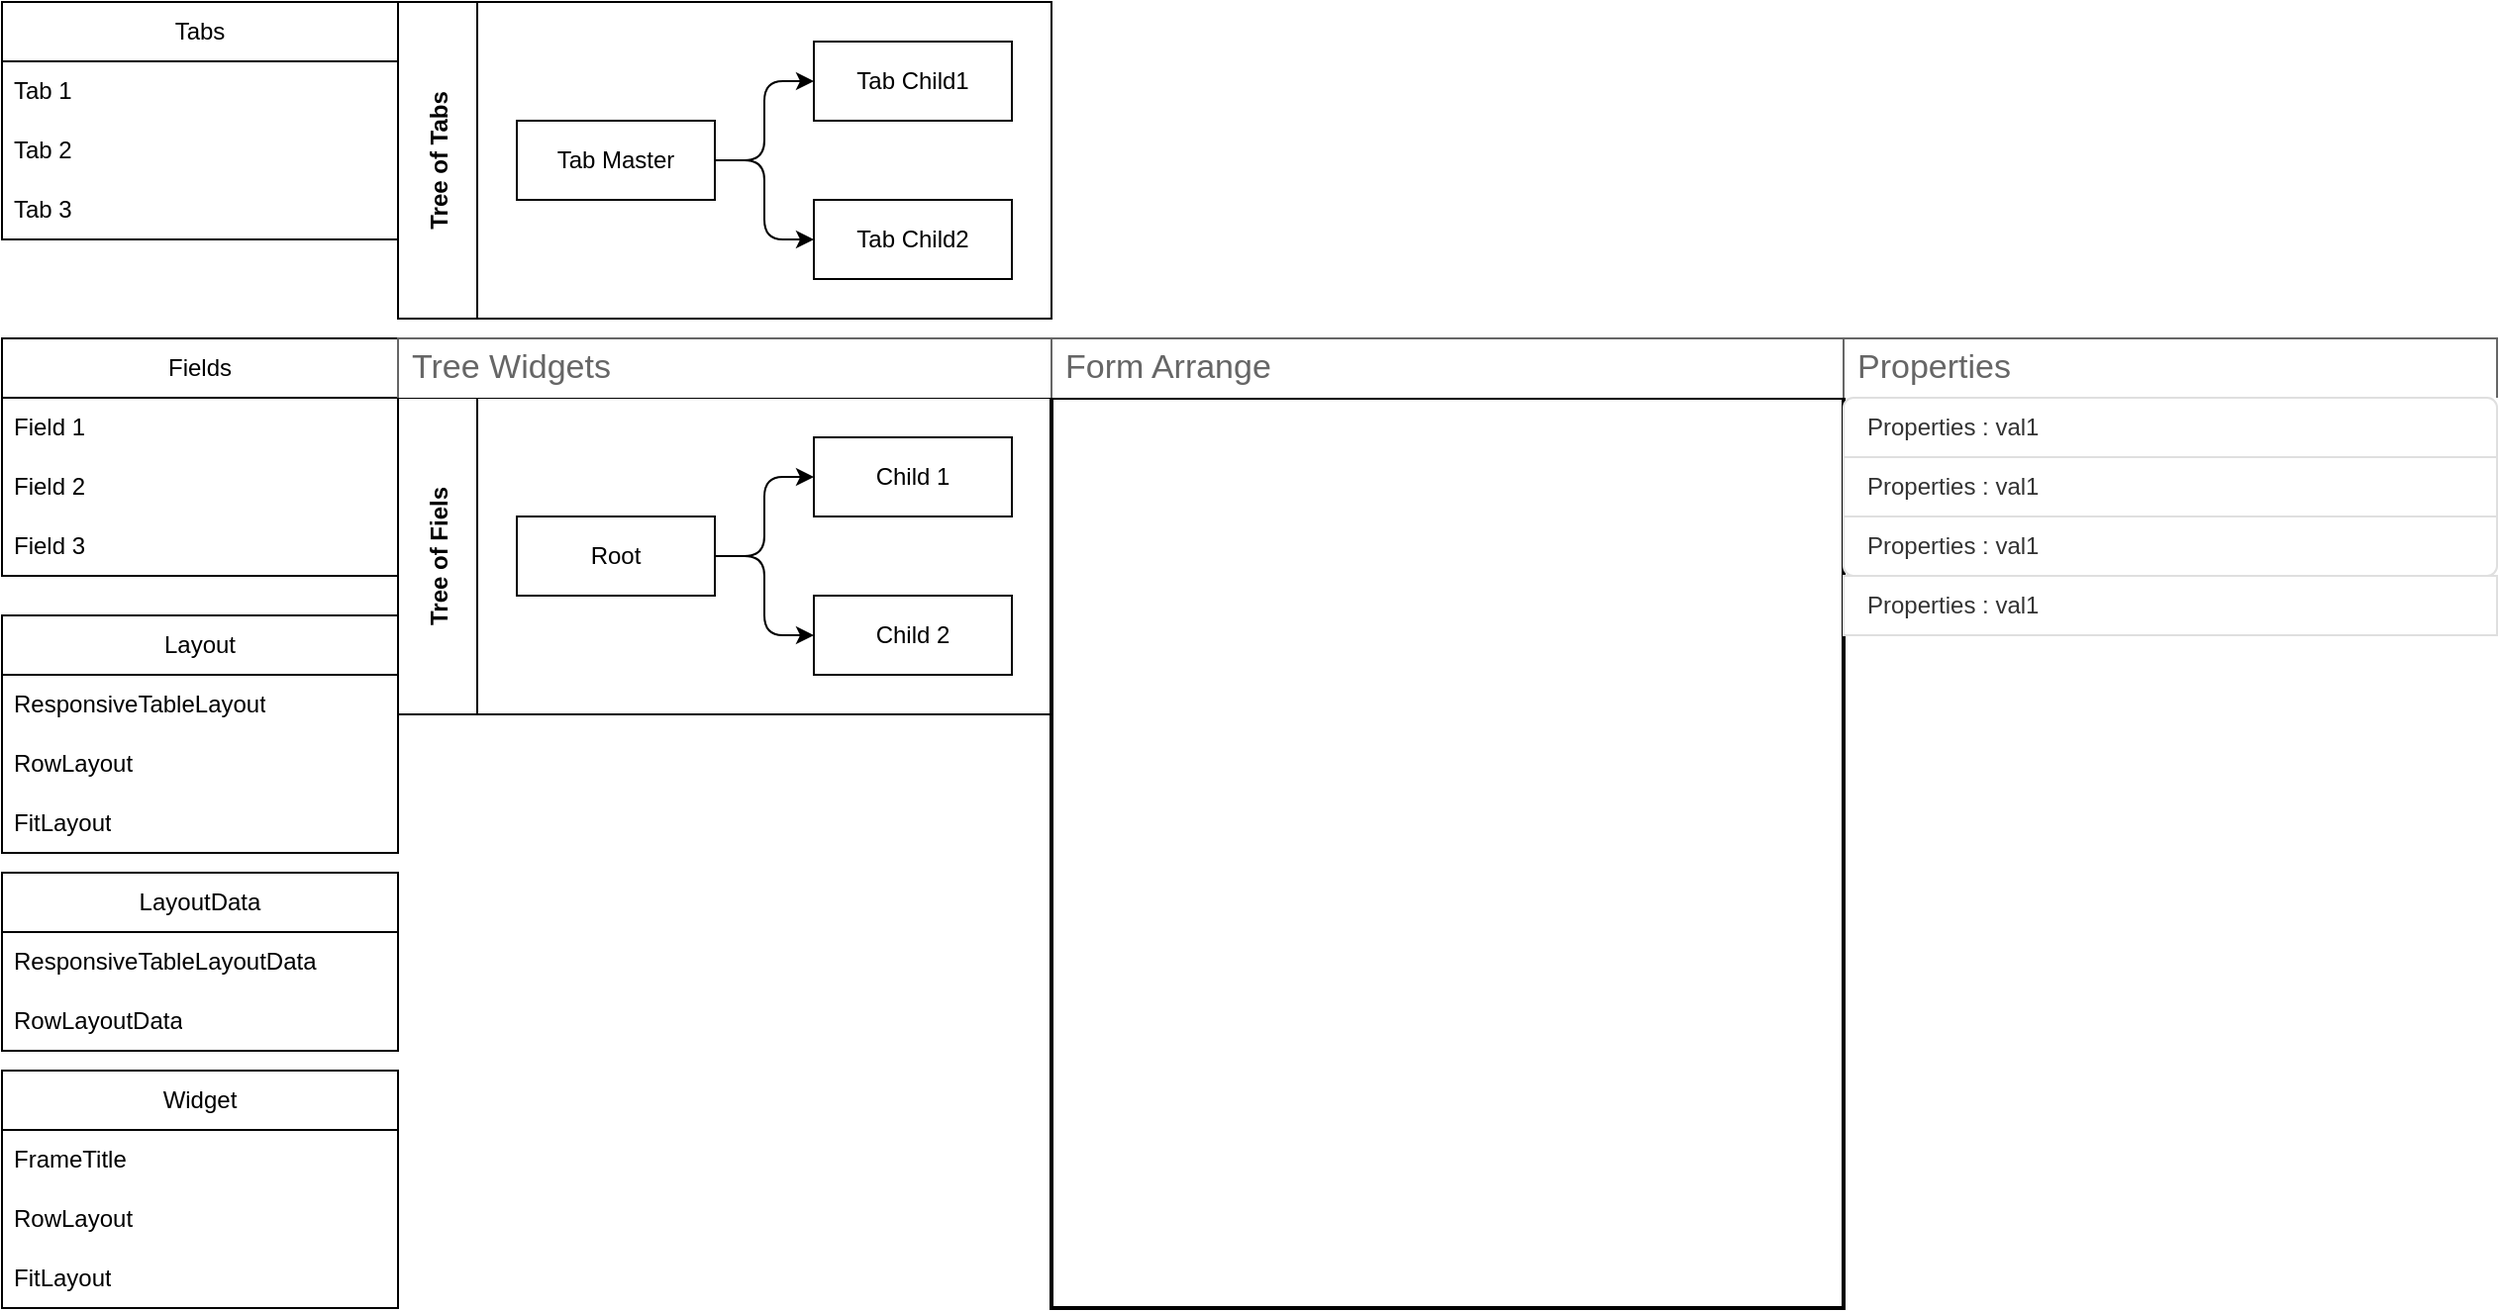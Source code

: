 <mxfile version="24.7.5">
  <diagram name="Page-1" id="AOaJTaYmMQ6F8MS_9Mjl">
    <mxGraphModel dx="1098" dy="1920" grid="1" gridSize="10" guides="1" tooltips="1" connect="1" arrows="1" fold="1" page="1" pageScale="1" pageWidth="850" pageHeight="1100" math="0" shadow="0">
      <root>
        <mxCell id="0" />
        <mxCell id="1" parent="0" />
        <mxCell id="hlOnJKXjmQXrgyuh85rJ-4" value="" style="rounded=0;whiteSpace=wrap;html=1;fillColor=none;strokeColor=#000000;strokeWidth=2;" parent="1" vertex="1">
          <mxGeometry x="640" y="190" width="400" height="460" as="geometry" />
        </mxCell>
        <mxCell id="hlOnJKXjmQXrgyuh85rJ-5" value="Fields" style="swimlane;fontStyle=0;childLayout=stackLayout;horizontal=1;startSize=30;horizontalStack=0;resizeParent=1;resizeParentMax=0;resizeLast=0;collapsible=1;marginBottom=0;whiteSpace=wrap;html=1;" parent="1" vertex="1">
          <mxGeometry x="110" y="160" width="200" height="120" as="geometry" />
        </mxCell>
        <mxCell id="hlOnJKXjmQXrgyuh85rJ-6" value="Field 1" style="text;strokeColor=none;fillColor=none;align=left;verticalAlign=middle;spacingLeft=4;spacingRight=4;overflow=hidden;points=[[0,0.5],[1,0.5]];portConstraint=eastwest;rotatable=0;whiteSpace=wrap;html=1;" parent="hlOnJKXjmQXrgyuh85rJ-5" vertex="1">
          <mxGeometry y="30" width="200" height="30" as="geometry" />
        </mxCell>
        <mxCell id="hlOnJKXjmQXrgyuh85rJ-7" value="Field 2" style="text;strokeColor=none;fillColor=none;align=left;verticalAlign=middle;spacingLeft=4;spacingRight=4;overflow=hidden;points=[[0,0.5],[1,0.5]];portConstraint=eastwest;rotatable=0;whiteSpace=wrap;html=1;" parent="hlOnJKXjmQXrgyuh85rJ-5" vertex="1">
          <mxGeometry y="60" width="200" height="30" as="geometry" />
        </mxCell>
        <mxCell id="hlOnJKXjmQXrgyuh85rJ-8" value="Field 3" style="text;strokeColor=none;fillColor=none;align=left;verticalAlign=middle;spacingLeft=4;spacingRight=4;overflow=hidden;points=[[0,0.5],[1,0.5]];portConstraint=eastwest;rotatable=0;whiteSpace=wrap;html=1;" parent="hlOnJKXjmQXrgyuh85rJ-5" vertex="1">
          <mxGeometry y="90" width="200" height="30" as="geometry" />
        </mxCell>
        <mxCell id="hlOnJKXjmQXrgyuh85rJ-9" value="Layout" style="swimlane;fontStyle=0;childLayout=stackLayout;horizontal=1;startSize=30;horizontalStack=0;resizeParent=1;resizeParentMax=0;resizeLast=0;collapsible=1;marginBottom=0;whiteSpace=wrap;html=1;" parent="1" vertex="1">
          <mxGeometry x="110" y="300" width="200" height="120" as="geometry" />
        </mxCell>
        <mxCell id="hlOnJKXjmQXrgyuh85rJ-10" value="ResponsiveTableLayout" style="text;strokeColor=none;fillColor=none;align=left;verticalAlign=middle;spacingLeft=4;spacingRight=4;overflow=hidden;points=[[0,0.5],[1,0.5]];portConstraint=eastwest;rotatable=0;whiteSpace=wrap;html=1;" parent="hlOnJKXjmQXrgyuh85rJ-9" vertex="1">
          <mxGeometry y="30" width="200" height="30" as="geometry" />
        </mxCell>
        <mxCell id="hlOnJKXjmQXrgyuh85rJ-11" value="RowLayout" style="text;strokeColor=none;fillColor=none;align=left;verticalAlign=middle;spacingLeft=4;spacingRight=4;overflow=hidden;points=[[0,0.5],[1,0.5]];portConstraint=eastwest;rotatable=0;whiteSpace=wrap;html=1;" parent="hlOnJKXjmQXrgyuh85rJ-9" vertex="1">
          <mxGeometry y="60" width="200" height="30" as="geometry" />
        </mxCell>
        <mxCell id="hlOnJKXjmQXrgyuh85rJ-12" value="FitLayout" style="text;strokeColor=none;fillColor=none;align=left;verticalAlign=middle;spacingLeft=4;spacingRight=4;overflow=hidden;points=[[0,0.5],[1,0.5]];portConstraint=eastwest;rotatable=0;whiteSpace=wrap;html=1;" parent="hlOnJKXjmQXrgyuh85rJ-9" vertex="1">
          <mxGeometry y="90" width="200" height="30" as="geometry" />
        </mxCell>
        <mxCell id="hlOnJKXjmQXrgyuh85rJ-13" value="LayoutData" style="swimlane;fontStyle=0;childLayout=stackLayout;horizontal=1;startSize=30;horizontalStack=0;resizeParent=1;resizeParentMax=0;resizeLast=0;collapsible=1;marginBottom=0;whiteSpace=wrap;html=1;" parent="1" vertex="1">
          <mxGeometry x="110" y="430" width="200" height="90" as="geometry" />
        </mxCell>
        <mxCell id="hlOnJKXjmQXrgyuh85rJ-14" value="ResponsiveTableLayoutData" style="text;strokeColor=none;fillColor=none;align=left;verticalAlign=middle;spacingLeft=4;spacingRight=4;overflow=hidden;points=[[0,0.5],[1,0.5]];portConstraint=eastwest;rotatable=0;whiteSpace=wrap;html=1;" parent="hlOnJKXjmQXrgyuh85rJ-13" vertex="1">
          <mxGeometry y="30" width="200" height="30" as="geometry" />
        </mxCell>
        <mxCell id="hlOnJKXjmQXrgyuh85rJ-15" value="RowLayoutData" style="text;strokeColor=none;fillColor=none;align=left;verticalAlign=middle;spacingLeft=4;spacingRight=4;overflow=hidden;points=[[0,0.5],[1,0.5]];portConstraint=eastwest;rotatable=0;whiteSpace=wrap;html=1;" parent="hlOnJKXjmQXrgyuh85rJ-13" vertex="1">
          <mxGeometry y="60" width="200" height="30" as="geometry" />
        </mxCell>
        <mxCell id="hlOnJKXjmQXrgyuh85rJ-18" value="Widget" style="swimlane;fontStyle=0;childLayout=stackLayout;horizontal=1;startSize=30;horizontalStack=0;resizeParent=1;resizeParentMax=0;resizeLast=0;collapsible=1;marginBottom=0;whiteSpace=wrap;html=1;" parent="1" vertex="1">
          <mxGeometry x="110" y="530" width="200" height="120" as="geometry" />
        </mxCell>
        <mxCell id="hlOnJKXjmQXrgyuh85rJ-19" value="FrameTitle" style="text;strokeColor=none;fillColor=none;align=left;verticalAlign=middle;spacingLeft=4;spacingRight=4;overflow=hidden;points=[[0,0.5],[1,0.5]];portConstraint=eastwest;rotatable=0;whiteSpace=wrap;html=1;" parent="hlOnJKXjmQXrgyuh85rJ-18" vertex="1">
          <mxGeometry y="30" width="200" height="30" as="geometry" />
        </mxCell>
        <mxCell id="hlOnJKXjmQXrgyuh85rJ-20" value="RowLayout" style="text;strokeColor=none;fillColor=none;align=left;verticalAlign=middle;spacingLeft=4;spacingRight=4;overflow=hidden;points=[[0,0.5],[1,0.5]];portConstraint=eastwest;rotatable=0;whiteSpace=wrap;html=1;" parent="hlOnJKXjmQXrgyuh85rJ-18" vertex="1">
          <mxGeometry y="60" width="200" height="30" as="geometry" />
        </mxCell>
        <mxCell id="hlOnJKXjmQXrgyuh85rJ-21" value="FitLayout" style="text;strokeColor=none;fillColor=none;align=left;verticalAlign=middle;spacingLeft=4;spacingRight=4;overflow=hidden;points=[[0,0.5],[1,0.5]];portConstraint=eastwest;rotatable=0;whiteSpace=wrap;html=1;" parent="hlOnJKXjmQXrgyuh85rJ-18" vertex="1">
          <mxGeometry y="90" width="200" height="30" as="geometry" />
        </mxCell>
        <mxCell id="mipmWQ66jQju5eJ_-xOn-1" value="Tree of Fiels" style="swimlane;startSize=40;horizontal=0;childLayout=treeLayout;horizontalTree=1;sortEdges=1;resizable=0;containerType=tree;fontSize=12;" vertex="1" parent="1">
          <mxGeometry x="310" y="190" width="330" height="160" as="geometry" />
        </mxCell>
        <mxCell id="mipmWQ66jQju5eJ_-xOn-2" value="Root" style="whiteSpace=wrap;html=1;" vertex="1" parent="mipmWQ66jQju5eJ_-xOn-1">
          <mxGeometry x="60" y="60" width="100" height="40" as="geometry" />
        </mxCell>
        <mxCell id="mipmWQ66jQju5eJ_-xOn-3" value="Child 1" style="whiteSpace=wrap;html=1;" vertex="1" parent="mipmWQ66jQju5eJ_-xOn-1">
          <mxGeometry x="210" y="20" width="100" height="40" as="geometry" />
        </mxCell>
        <mxCell id="mipmWQ66jQju5eJ_-xOn-4" value="" style="edgeStyle=elbowEdgeStyle;elbow=horizontal;html=1;rounded=1;curved=0;sourcePerimeterSpacing=0;targetPerimeterSpacing=0;startSize=6;endSize=6;" edge="1" parent="mipmWQ66jQju5eJ_-xOn-1" source="mipmWQ66jQju5eJ_-xOn-2" target="mipmWQ66jQju5eJ_-xOn-3">
          <mxGeometry relative="1" as="geometry" />
        </mxCell>
        <mxCell id="mipmWQ66jQju5eJ_-xOn-5" value="Child 2" style="whiteSpace=wrap;html=1;" vertex="1" parent="mipmWQ66jQju5eJ_-xOn-1">
          <mxGeometry x="210" y="100" width="100" height="40" as="geometry" />
        </mxCell>
        <mxCell id="mipmWQ66jQju5eJ_-xOn-6" value="" style="edgeStyle=elbowEdgeStyle;elbow=horizontal;html=1;rounded=1;curved=0;sourcePerimeterSpacing=0;targetPerimeterSpacing=0;startSize=6;endSize=6;" edge="1" parent="mipmWQ66jQju5eJ_-xOn-1" source="mipmWQ66jQju5eJ_-xOn-2" target="mipmWQ66jQju5eJ_-xOn-5">
          <mxGeometry relative="1" as="geometry" />
        </mxCell>
        <mxCell id="mipmWQ66jQju5eJ_-xOn-8" value="Tree Widgets" style="strokeWidth=1;shadow=0;dashed=0;align=center;html=1;shape=mxgraph.mockup.forms.uRect;fontSize=17;fontColor=#666666;align=left;spacingLeft=5;strokeColor=#666666;" vertex="1" parent="1">
          <mxGeometry x="310" y="160" width="330" height="30" as="geometry" />
        </mxCell>
        <mxCell id="mipmWQ66jQju5eJ_-xOn-9" value="Properties" style="strokeWidth=1;shadow=0;dashed=0;align=center;html=1;shape=mxgraph.mockup.forms.uRect;fontSize=17;fontColor=#666666;align=left;spacingLeft=5;strokeColor=#666666;" vertex="1" parent="1">
          <mxGeometry x="1040" y="160" width="330" height="30" as="geometry" />
        </mxCell>
        <mxCell id="mipmWQ66jQju5eJ_-xOn-10" value="" style="swimlane;fontStyle=0;childLayout=stackLayout;horizontal=1;startSize=0;horizontalStack=0;resizeParent=1;resizeParentMax=0;resizeLast=0;collapsible=0;marginBottom=0;whiteSpace=wrap;html=1;strokeColor=none;fillColor=none;" vertex="1" parent="1">
          <mxGeometry x="1040" y="190" width="330" height="120" as="geometry" />
        </mxCell>
        <mxCell id="mipmWQ66jQju5eJ_-xOn-11" value="Properties : val1" style="text;strokeColor=#DFDFDF;fillColor=#FFFFFF;align=left;verticalAlign=middle;spacingLeft=10;spacingRight=10;overflow=hidden;points=[[0,0.5],[1,0.5]];portConstraint=eastwest;rotatable=0;whiteSpace=wrap;html=1;shape=mxgraph.bootstrap.topButton;rSize=5;fontColor=#333333;" vertex="1" parent="mipmWQ66jQju5eJ_-xOn-10">
          <mxGeometry width="330" height="30" as="geometry" />
        </mxCell>
        <mxCell id="mipmWQ66jQju5eJ_-xOn-12" value="Properties : val1" style="text;strokeColor=#DFDFDF;fillColor=#FFFFFF;align=left;verticalAlign=middle;spacingLeft=10;spacingRight=10;overflow=hidden;points=[[0,0.5],[1,0.5]];portConstraint=eastwest;rotatable=0;whiteSpace=wrap;html=1;rSize=5;fontColor=#333333;" vertex="1" parent="mipmWQ66jQju5eJ_-xOn-10">
          <mxGeometry y="30" width="330" height="30" as="geometry" />
        </mxCell>
        <mxCell id="mipmWQ66jQju5eJ_-xOn-13" value="Properties : val1" style="text;strokeColor=#DFDFDF;fillColor=#FFFFFF;align=left;verticalAlign=middle;spacingLeft=10;spacingRight=10;overflow=hidden;points=[[0,0.5],[1,0.5]];portConstraint=eastwest;rotatable=0;whiteSpace=wrap;html=1;shape=mxgraph.bootstrap.bottomButton;rSize=5;fontColor=#333333;" vertex="1" parent="mipmWQ66jQju5eJ_-xOn-10">
          <mxGeometry y="60" width="330" height="30" as="geometry" />
        </mxCell>
        <mxCell id="mipmWQ66jQju5eJ_-xOn-15" value="Properties : val1" style="text;strokeColor=#DFDFDF;fillColor=#FFFFFF;align=left;verticalAlign=middle;spacingLeft=10;spacingRight=10;overflow=hidden;points=[[0,0.5],[1,0.5]];portConstraint=eastwest;rotatable=0;whiteSpace=wrap;html=1;rSize=5;fontColor=#333333;" vertex="1" parent="mipmWQ66jQju5eJ_-xOn-10">
          <mxGeometry y="90" width="330" height="30" as="geometry" />
        </mxCell>
        <mxCell id="mipmWQ66jQju5eJ_-xOn-16" value="Form Arrange" style="strokeWidth=1;shadow=0;dashed=0;align=center;html=1;shape=mxgraph.mockup.forms.uRect;fontSize=17;fontColor=#666666;align=left;spacingLeft=5;strokeColor=#666666;" vertex="1" parent="1">
          <mxGeometry x="640" y="160" width="400" height="30" as="geometry" />
        </mxCell>
        <mxCell id="mipmWQ66jQju5eJ_-xOn-17" value="Tree of Tabs" style="swimlane;startSize=40;horizontal=0;childLayout=treeLayout;horizontalTree=1;sortEdges=1;resizable=0;containerType=tree;fontSize=12;" vertex="1" parent="1">
          <mxGeometry x="310" y="-10" width="330" height="160" as="geometry" />
        </mxCell>
        <mxCell id="mipmWQ66jQju5eJ_-xOn-18" value="Tab Master" style="whiteSpace=wrap;html=1;" vertex="1" parent="mipmWQ66jQju5eJ_-xOn-17">
          <mxGeometry x="60" y="60" width="100" height="40" as="geometry" />
        </mxCell>
        <mxCell id="mipmWQ66jQju5eJ_-xOn-19" value="Tab Child1" style="whiteSpace=wrap;html=1;" vertex="1" parent="mipmWQ66jQju5eJ_-xOn-17">
          <mxGeometry x="210" y="20" width="100" height="40" as="geometry" />
        </mxCell>
        <mxCell id="mipmWQ66jQju5eJ_-xOn-20" value="" style="edgeStyle=elbowEdgeStyle;elbow=horizontal;html=1;rounded=1;curved=0;sourcePerimeterSpacing=0;targetPerimeterSpacing=0;startSize=6;endSize=6;" edge="1" parent="mipmWQ66jQju5eJ_-xOn-17" source="mipmWQ66jQju5eJ_-xOn-18" target="mipmWQ66jQju5eJ_-xOn-19">
          <mxGeometry relative="1" as="geometry" />
        </mxCell>
        <mxCell id="mipmWQ66jQju5eJ_-xOn-21" value="Tab Child2" style="whiteSpace=wrap;html=1;" vertex="1" parent="mipmWQ66jQju5eJ_-xOn-17">
          <mxGeometry x="210" y="100" width="100" height="40" as="geometry" />
        </mxCell>
        <mxCell id="mipmWQ66jQju5eJ_-xOn-22" value="" style="edgeStyle=elbowEdgeStyle;elbow=horizontal;html=1;rounded=1;curved=0;sourcePerimeterSpacing=0;targetPerimeterSpacing=0;startSize=6;endSize=6;" edge="1" parent="mipmWQ66jQju5eJ_-xOn-17" source="mipmWQ66jQju5eJ_-xOn-18" target="mipmWQ66jQju5eJ_-xOn-21">
          <mxGeometry relative="1" as="geometry" />
        </mxCell>
        <mxCell id="mipmWQ66jQju5eJ_-xOn-23" value="Tabs" style="swimlane;fontStyle=0;childLayout=stackLayout;horizontal=1;startSize=30;horizontalStack=0;resizeParent=1;resizeParentMax=0;resizeLast=0;collapsible=1;marginBottom=0;whiteSpace=wrap;html=1;" vertex="1" parent="1">
          <mxGeometry x="110" y="-10" width="200" height="120" as="geometry" />
        </mxCell>
        <mxCell id="mipmWQ66jQju5eJ_-xOn-24" value="Tab 1" style="text;strokeColor=none;fillColor=none;align=left;verticalAlign=middle;spacingLeft=4;spacingRight=4;overflow=hidden;points=[[0,0.5],[1,0.5]];portConstraint=eastwest;rotatable=0;whiteSpace=wrap;html=1;" vertex="1" parent="mipmWQ66jQju5eJ_-xOn-23">
          <mxGeometry y="30" width="200" height="30" as="geometry" />
        </mxCell>
        <mxCell id="mipmWQ66jQju5eJ_-xOn-25" value="Tab 2" style="text;strokeColor=none;fillColor=none;align=left;verticalAlign=middle;spacingLeft=4;spacingRight=4;overflow=hidden;points=[[0,0.5],[1,0.5]];portConstraint=eastwest;rotatable=0;whiteSpace=wrap;html=1;" vertex="1" parent="mipmWQ66jQju5eJ_-xOn-23">
          <mxGeometry y="60" width="200" height="30" as="geometry" />
        </mxCell>
        <mxCell id="mipmWQ66jQju5eJ_-xOn-26" value="Tab 3" style="text;strokeColor=none;fillColor=none;align=left;verticalAlign=middle;spacingLeft=4;spacingRight=4;overflow=hidden;points=[[0,0.5],[1,0.5]];portConstraint=eastwest;rotatable=0;whiteSpace=wrap;html=1;" vertex="1" parent="mipmWQ66jQju5eJ_-xOn-23">
          <mxGeometry y="90" width="200" height="30" as="geometry" />
        </mxCell>
      </root>
    </mxGraphModel>
  </diagram>
</mxfile>
